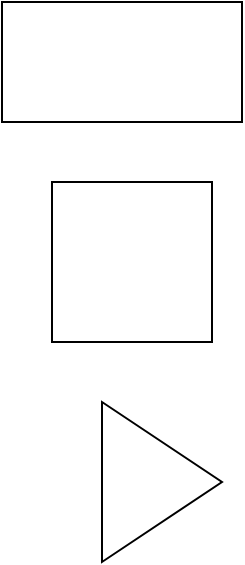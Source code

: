 <mxfile version="26.0.14">
  <diagram name="Page-1" id="gS9Apo1YZ2mXwth7eCZe">
    <mxGraphModel dx="1050" dy="522" grid="1" gridSize="10" guides="1" tooltips="1" connect="1" arrows="1" fold="1" page="1" pageScale="1" pageWidth="850" pageHeight="1100" math="0" shadow="0">
      <root>
        <mxCell id="0" />
        <mxCell id="1" parent="0" />
        <mxCell id="KeHPuVM_MZXo6yjRQrJI-1" value="" style="rounded=0;whiteSpace=wrap;html=1;" vertex="1" parent="1">
          <mxGeometry x="360" y="240" width="120" height="60" as="geometry" />
        </mxCell>
        <mxCell id="KeHPuVM_MZXo6yjRQrJI-2" value="" style="whiteSpace=wrap;html=1;aspect=fixed;" vertex="1" parent="1">
          <mxGeometry x="385" y="330" width="80" height="80" as="geometry" />
        </mxCell>
        <mxCell id="KeHPuVM_MZXo6yjRQrJI-3" value="" style="triangle;whiteSpace=wrap;html=1;" vertex="1" parent="1">
          <mxGeometry x="410" y="440" width="60" height="80" as="geometry" />
        </mxCell>
      </root>
    </mxGraphModel>
  </diagram>
</mxfile>
